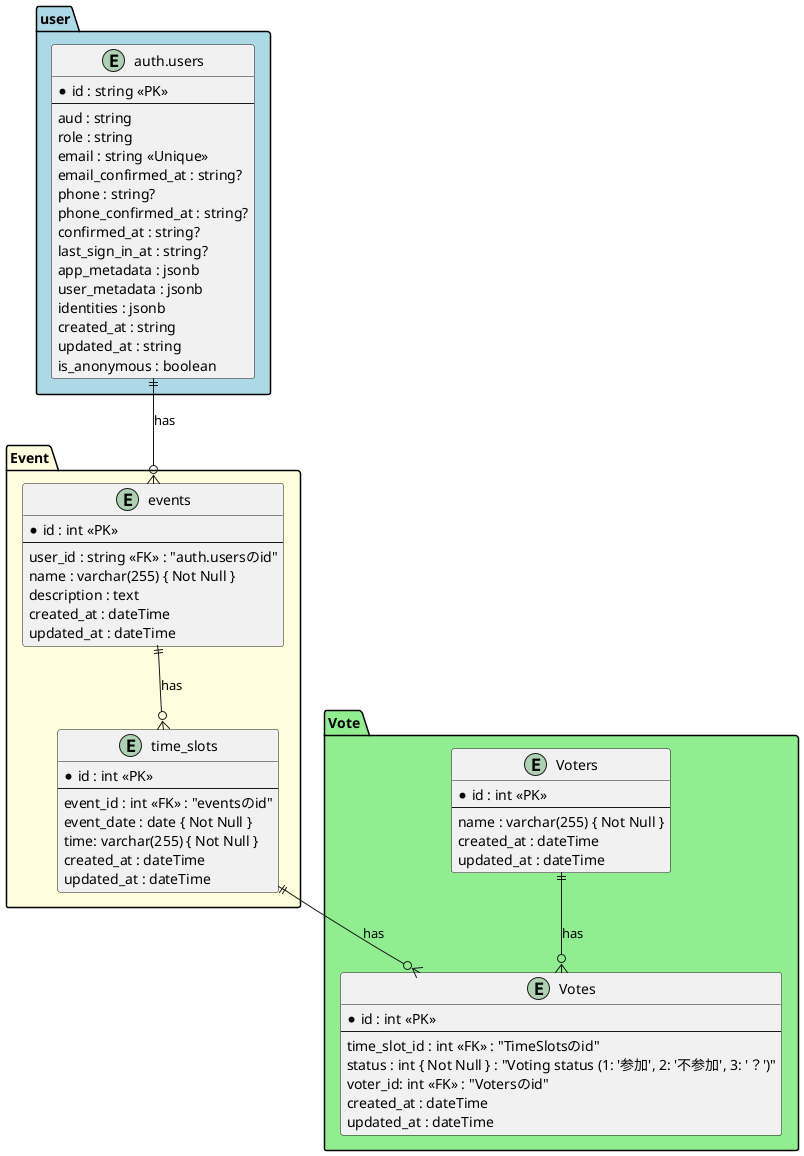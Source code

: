 @startuml

package "user" #LightBlue {
  ' Supabaseのdefaultで存在するauth.usersテーブルを利用するので実際にはこのテーブルは作成しません
  ' https://supabase.com/docs/guides/auth/users
  entity "auth.users" as auth_users {
    * id : string <<PK>>  
    --
    aud : string  
    role : string  
    email : string <<Unique>>  
    email_confirmed_at : string?  
    phone : string?  
    phone_confirmed_at : string?  
    confirmed_at : string?  
    last_sign_in_at : string?  
    app_metadata : jsonb  
    user_metadata : jsonb  
    identities : jsonb  
    created_at : string  
    updated_at : string  
    is_anonymous : boolean  
  }

  ' users テーブル : "ユーザー"
  ' entity "user_names" as user_names {
  '   * id : int <<PK>>
  '   --
  '   user_id : string <<FK>> : "auth.usersのid"
  '   last_name : string
  '   first_name : string
  '   created_at : datetime
  '   updated_at : datetime
  ' }
}


package "Event" #LightYellow {
  ' events テーブル
  entity "events" as events {
    * id : int <<PK>>
    --
    user_id : string <<FK>> : "auth.usersのid"
    name : varchar(255) { Not Null } 
    description : text
    created_at : dateTime
    updated_at : dateTime
  }

  ' TimeSlots テーブル 
  entity "time_slots" as time_slots {
    * id : int <<PK>>
    --
    event_id : int <<FK>> : "eventsのid"
    event_date : date { Not Null }
    time: varchar(255) { Not Null }
    created_at : dateTime
    updated_at : dateTime
  }
}

package "Vote" #LightGreen {
  ' Votes テーブル
  entity "Votes" as Votes {
    * id : int <<PK>>
    --
    time_slot_id : int <<FK>> : "TimeSlotsのid"
    status : int { Not Null } : "Voting status (1: '参加', 2: '不参加', 3: '？')"
    voter_id: int <<FK>> : "Votersのid"
    created_at : dateTime
    updated_at : dateTime
  }

  ' Voters テーブル 
  entity "Voters" as Voters {
    * id : int <<PK>> 
    --
    name : varchar(255) { Not Null } 
    created_at : dateTime
    updated_at : dateTime
  }
}

' リレーションシップ
' 1つのauth.usersは 1つのuser_namesを持つ（1:1）
' auth_users ||--|| user_names  
' 1つのauth.usersは 複数を持つ（1:N）
auth_users ||--o{ events : "has"  
' 1つのeventsは 複数のtime_slots の event_id を持つ（1:N）
events ||--o{ time_slots : "has"  
' 1つのtime_slot の id は 複数のVotes の event_id を持つ（1:N）
time_slots ||--o{ Votes : "has"  
' 1つのVote の id は 1つのVoterのname を持つ（1:1）
Voters ||--o{ Votes : "has"

@enduml
